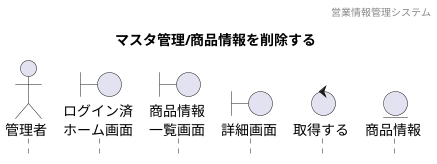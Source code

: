 @startuml ../../images/商品情報マスタ/商品情報管理_削除
hide footbox
header 営業情報管理システム
title マスタ管理/商品情報を削除する

' actor "" as a
actor "管理者" as a1

' boundary "" as b
boundary "ログイン済\nホーム画面" as b1
boundary "商品情報\n一覧画面" as b2
boundary "詳細画面" as b3

' control "" as c
control "取得する" as c1

' entity "" as e
entity "商品情報" as e1

@enduml